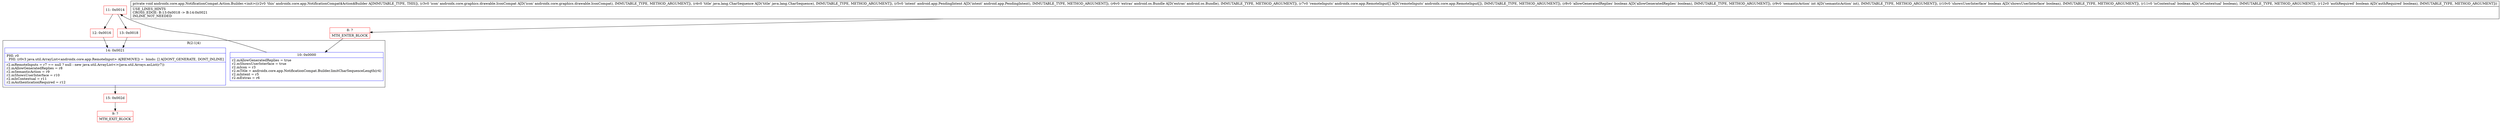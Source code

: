 digraph "CFG forandroidx.core.app.NotificationCompat.Action.Builder.\<init\>(Landroidx\/core\/graphics\/drawable\/IconCompat;Ljava\/lang\/CharSequence;Landroid\/app\/PendingIntent;Landroid\/os\/Bundle;[Landroidx\/core\/app\/RemoteInput;ZIZZZ)V" {
subgraph cluster_Region_1317186746 {
label = "R(2:1|4)";
node [shape=record,color=blue];
Node_10 [shape=record,label="{10\:\ 0x0000|r2.mAllowGeneratedReplies = true\lr2.mShowsUserInterface = true\lr2.mIcon = r3\lr2.mTitle = androidx.core.app.NotificationCompat.Builder.limitCharSequenceLength(r4)\lr2.mIntent = r5\lr2.mExtras = r6\l}"];
Node_14 [shape=record,label="{14\:\ 0x0021|PHI: r0 \l  PHI: (r0v3 java.util.ArrayList\<androidx.core.app.RemoteInput\> A[REMOVE]) =  binds: [] A[DONT_GENERATE, DONT_INLINE]\l|r2.mRemoteInputs = r7 == null ? null : new java.util.ArrayList\<\>(java.util.Arrays.asList(r7))\lr2.mAllowGeneratedReplies = r8\lr2.mSemanticAction = r9\lr2.mShowsUserInterface = r10\lr2.mIsContextual = r11\lr2.mAuthenticationRequired = r12\l}"];
}
Node_8 [shape=record,color=red,label="{8\:\ ?|MTH_ENTER_BLOCK\l}"];
Node_11 [shape=record,color=red,label="{11\:\ 0x0014}"];
Node_12 [shape=record,color=red,label="{12\:\ 0x0016}"];
Node_15 [shape=record,color=red,label="{15\:\ 0x002d}"];
Node_9 [shape=record,color=red,label="{9\:\ ?|MTH_EXIT_BLOCK\l}"];
Node_13 [shape=record,color=red,label="{13\:\ 0x0018}"];
MethodNode[shape=record,label="{private void androidx.core.app.NotificationCompat.Action.Builder.\<init\>((r2v0 'this' androidx.core.app.NotificationCompat$Action$Builder A[IMMUTABLE_TYPE, THIS]), (r3v0 'icon' androidx.core.graphics.drawable.IconCompat A[D('icon' androidx.core.graphics.drawable.IconCompat), IMMUTABLE_TYPE, METHOD_ARGUMENT]), (r4v0 'title' java.lang.CharSequence A[D('title' java.lang.CharSequence), IMMUTABLE_TYPE, METHOD_ARGUMENT]), (r5v0 'intent' android.app.PendingIntent A[D('intent' android.app.PendingIntent), IMMUTABLE_TYPE, METHOD_ARGUMENT]), (r6v0 'extras' android.os.Bundle A[D('extras' android.os.Bundle), IMMUTABLE_TYPE, METHOD_ARGUMENT]), (r7v0 'remoteInputs' androidx.core.app.RemoteInput[] A[D('remoteInputs' androidx.core.app.RemoteInput[]), IMMUTABLE_TYPE, METHOD_ARGUMENT]), (r8v0 'allowGeneratedReplies' boolean A[D('allowGeneratedReplies' boolean), IMMUTABLE_TYPE, METHOD_ARGUMENT]), (r9v0 'semanticAction' int A[D('semanticAction' int), IMMUTABLE_TYPE, METHOD_ARGUMENT]), (r10v0 'showsUserInterface' boolean A[D('showsUserInterface' boolean), IMMUTABLE_TYPE, METHOD_ARGUMENT]), (r11v0 'isContextual' boolean A[D('isContextual' boolean), IMMUTABLE_TYPE, METHOD_ARGUMENT]), (r12v0 'authRequired' boolean A[D('authRequired' boolean), IMMUTABLE_TYPE, METHOD_ARGUMENT]))  | USE_LINES_HINTS\lCROSS_EDGE: B:13:0x0018 \-\> B:14:0x0021\lINLINE_NOT_NEEDED\l}"];
MethodNode -> Node_8;Node_10 -> Node_11;
Node_14 -> Node_15;
Node_8 -> Node_10;
Node_11 -> Node_12;
Node_11 -> Node_13;
Node_12 -> Node_14;
Node_15 -> Node_9;
Node_13 -> Node_14;
}

